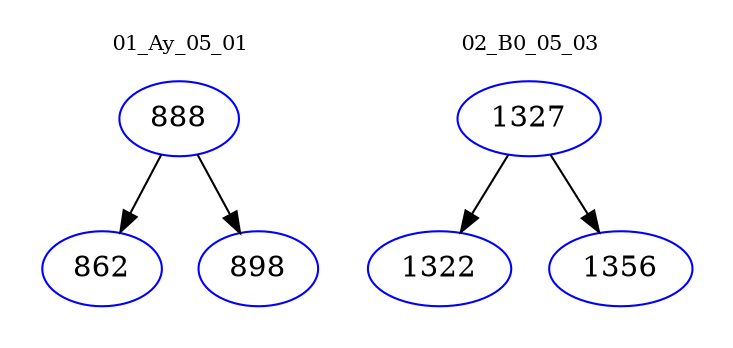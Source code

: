 digraph{
subgraph cluster_0 {
color = white
label = "01_Ay_05_01";
fontsize=10;
T0_888 [label="888", color="blue"]
T0_888 -> T0_862 [color="black"]
T0_862 [label="862", color="blue"]
T0_888 -> T0_898 [color="black"]
T0_898 [label="898", color="blue"]
}
subgraph cluster_1 {
color = white
label = "02_B0_05_03";
fontsize=10;
T1_1327 [label="1327", color="blue"]
T1_1327 -> T1_1322 [color="black"]
T1_1322 [label="1322", color="blue"]
T1_1327 -> T1_1356 [color="black"]
T1_1356 [label="1356", color="blue"]
}
}
